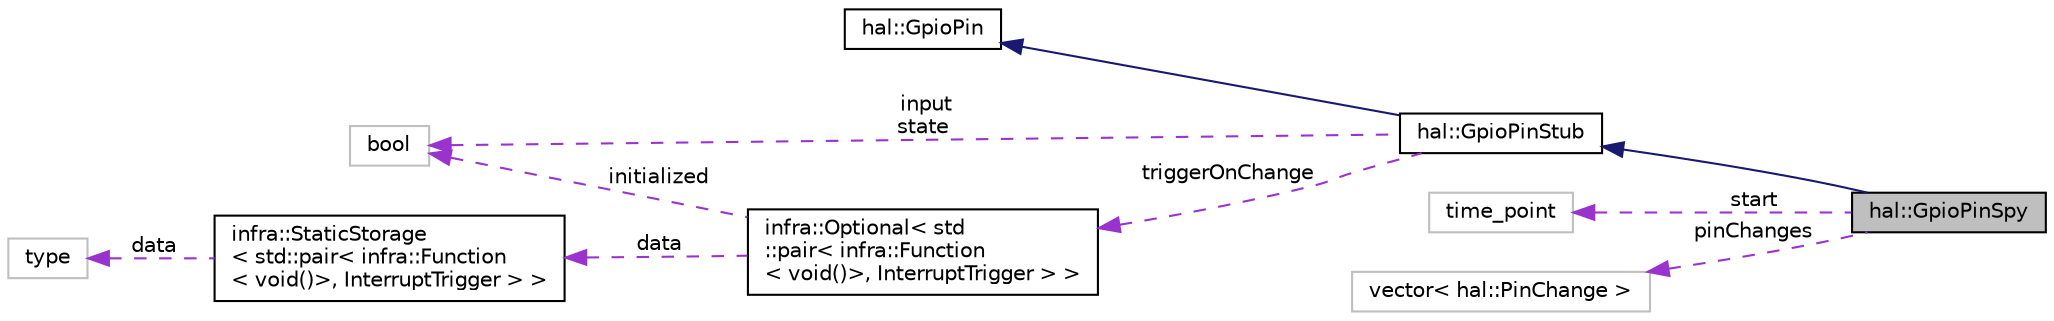 digraph "hal::GpioPinSpy"
{
 // INTERACTIVE_SVG=YES
  edge [fontname="Helvetica",fontsize="10",labelfontname="Helvetica",labelfontsize="10"];
  node [fontname="Helvetica",fontsize="10",shape=record];
  rankdir="LR";
  Node3 [label="hal::GpioPinSpy",height=0.2,width=0.4,color="black", fillcolor="grey75", style="filled", fontcolor="black"];
  Node4 -> Node3 [dir="back",color="midnightblue",fontsize="10",style="solid",fontname="Helvetica"];
  Node4 [label="hal::GpioPinStub",height=0.2,width=0.4,color="black", fillcolor="white", style="filled",URL="$dd/d34/classhal_1_1_gpio_pin_stub.html"];
  Node5 -> Node4 [dir="back",color="midnightblue",fontsize="10",style="solid",fontname="Helvetica"];
  Node5 [label="hal::GpioPin",height=0.2,width=0.4,color="black", fillcolor="white", style="filled",URL="$d7/d8c/classhal_1_1_gpio_pin.html"];
  Node6 -> Node4 [dir="back",color="darkorchid3",fontsize="10",style="dashed",label=" triggerOnChange" ,fontname="Helvetica"];
  Node6 [label="infra::Optional\< std\l::pair\< infra::Function\l\< void()\>, InterruptTrigger \> \>",height=0.2,width=0.4,color="black", fillcolor="white", style="filled",URL="$dc/df7/classinfra_1_1_optional.html"];
  Node7 -> Node6 [dir="back",color="darkorchid3",fontsize="10",style="dashed",label=" initialized" ,fontname="Helvetica"];
  Node7 [label="bool",height=0.2,width=0.4,color="grey75", fillcolor="white", style="filled"];
  Node8 -> Node6 [dir="back",color="darkorchid3",fontsize="10",style="dashed",label=" data" ,fontname="Helvetica"];
  Node8 [label="infra::StaticStorage\l\< std::pair\< infra::Function\l\< void()\>, InterruptTrigger \> \>",height=0.2,width=0.4,color="black", fillcolor="white", style="filled",URL="$d0/d8c/classinfra_1_1_static_storage.html"];
  Node9 -> Node8 [dir="back",color="darkorchid3",fontsize="10",style="dashed",label=" data" ,fontname="Helvetica"];
  Node9 [label="type",height=0.2,width=0.4,color="grey75", fillcolor="white", style="filled"];
  Node7 -> Node4 [dir="back",color="darkorchid3",fontsize="10",style="dashed",label=" input\nstate" ,fontname="Helvetica"];
  Node10 -> Node3 [dir="back",color="darkorchid3",fontsize="10",style="dashed",label=" start" ,fontname="Helvetica"];
  Node10 [label="time_point",height=0.2,width=0.4,color="grey75", fillcolor="white", style="filled"];
  Node11 -> Node3 [dir="back",color="darkorchid3",fontsize="10",style="dashed",label=" pinChanges" ,fontname="Helvetica"];
  Node11 [label="vector\< hal::PinChange \>",height=0.2,width=0.4,color="grey75", fillcolor="white", style="filled"];
}
